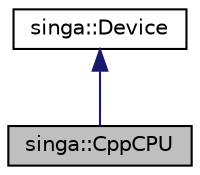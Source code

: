digraph "singa::CppCPU"
{
  edge [fontname="Helvetica",fontsize="10",labelfontname="Helvetica",labelfontsize="10"];
  node [fontname="Helvetica",fontsize="10",shape=record];
  Node0 [label="singa::CppCPU",height=0.2,width=0.4,color="black", fillcolor="grey75", style="filled", fontcolor="black"];
  Node1 -> Node0 [dir="back",color="midnightblue",fontsize="10",style="solid",fontname="Helvetica"];
  Node1 [label="singa::Device",height=0.2,width=0.4,color="black", fillcolor="white", style="filled",URL="$classsinga_1_1Device.html",tooltip="Allocate memory and execute Tensor operations. "];
}
